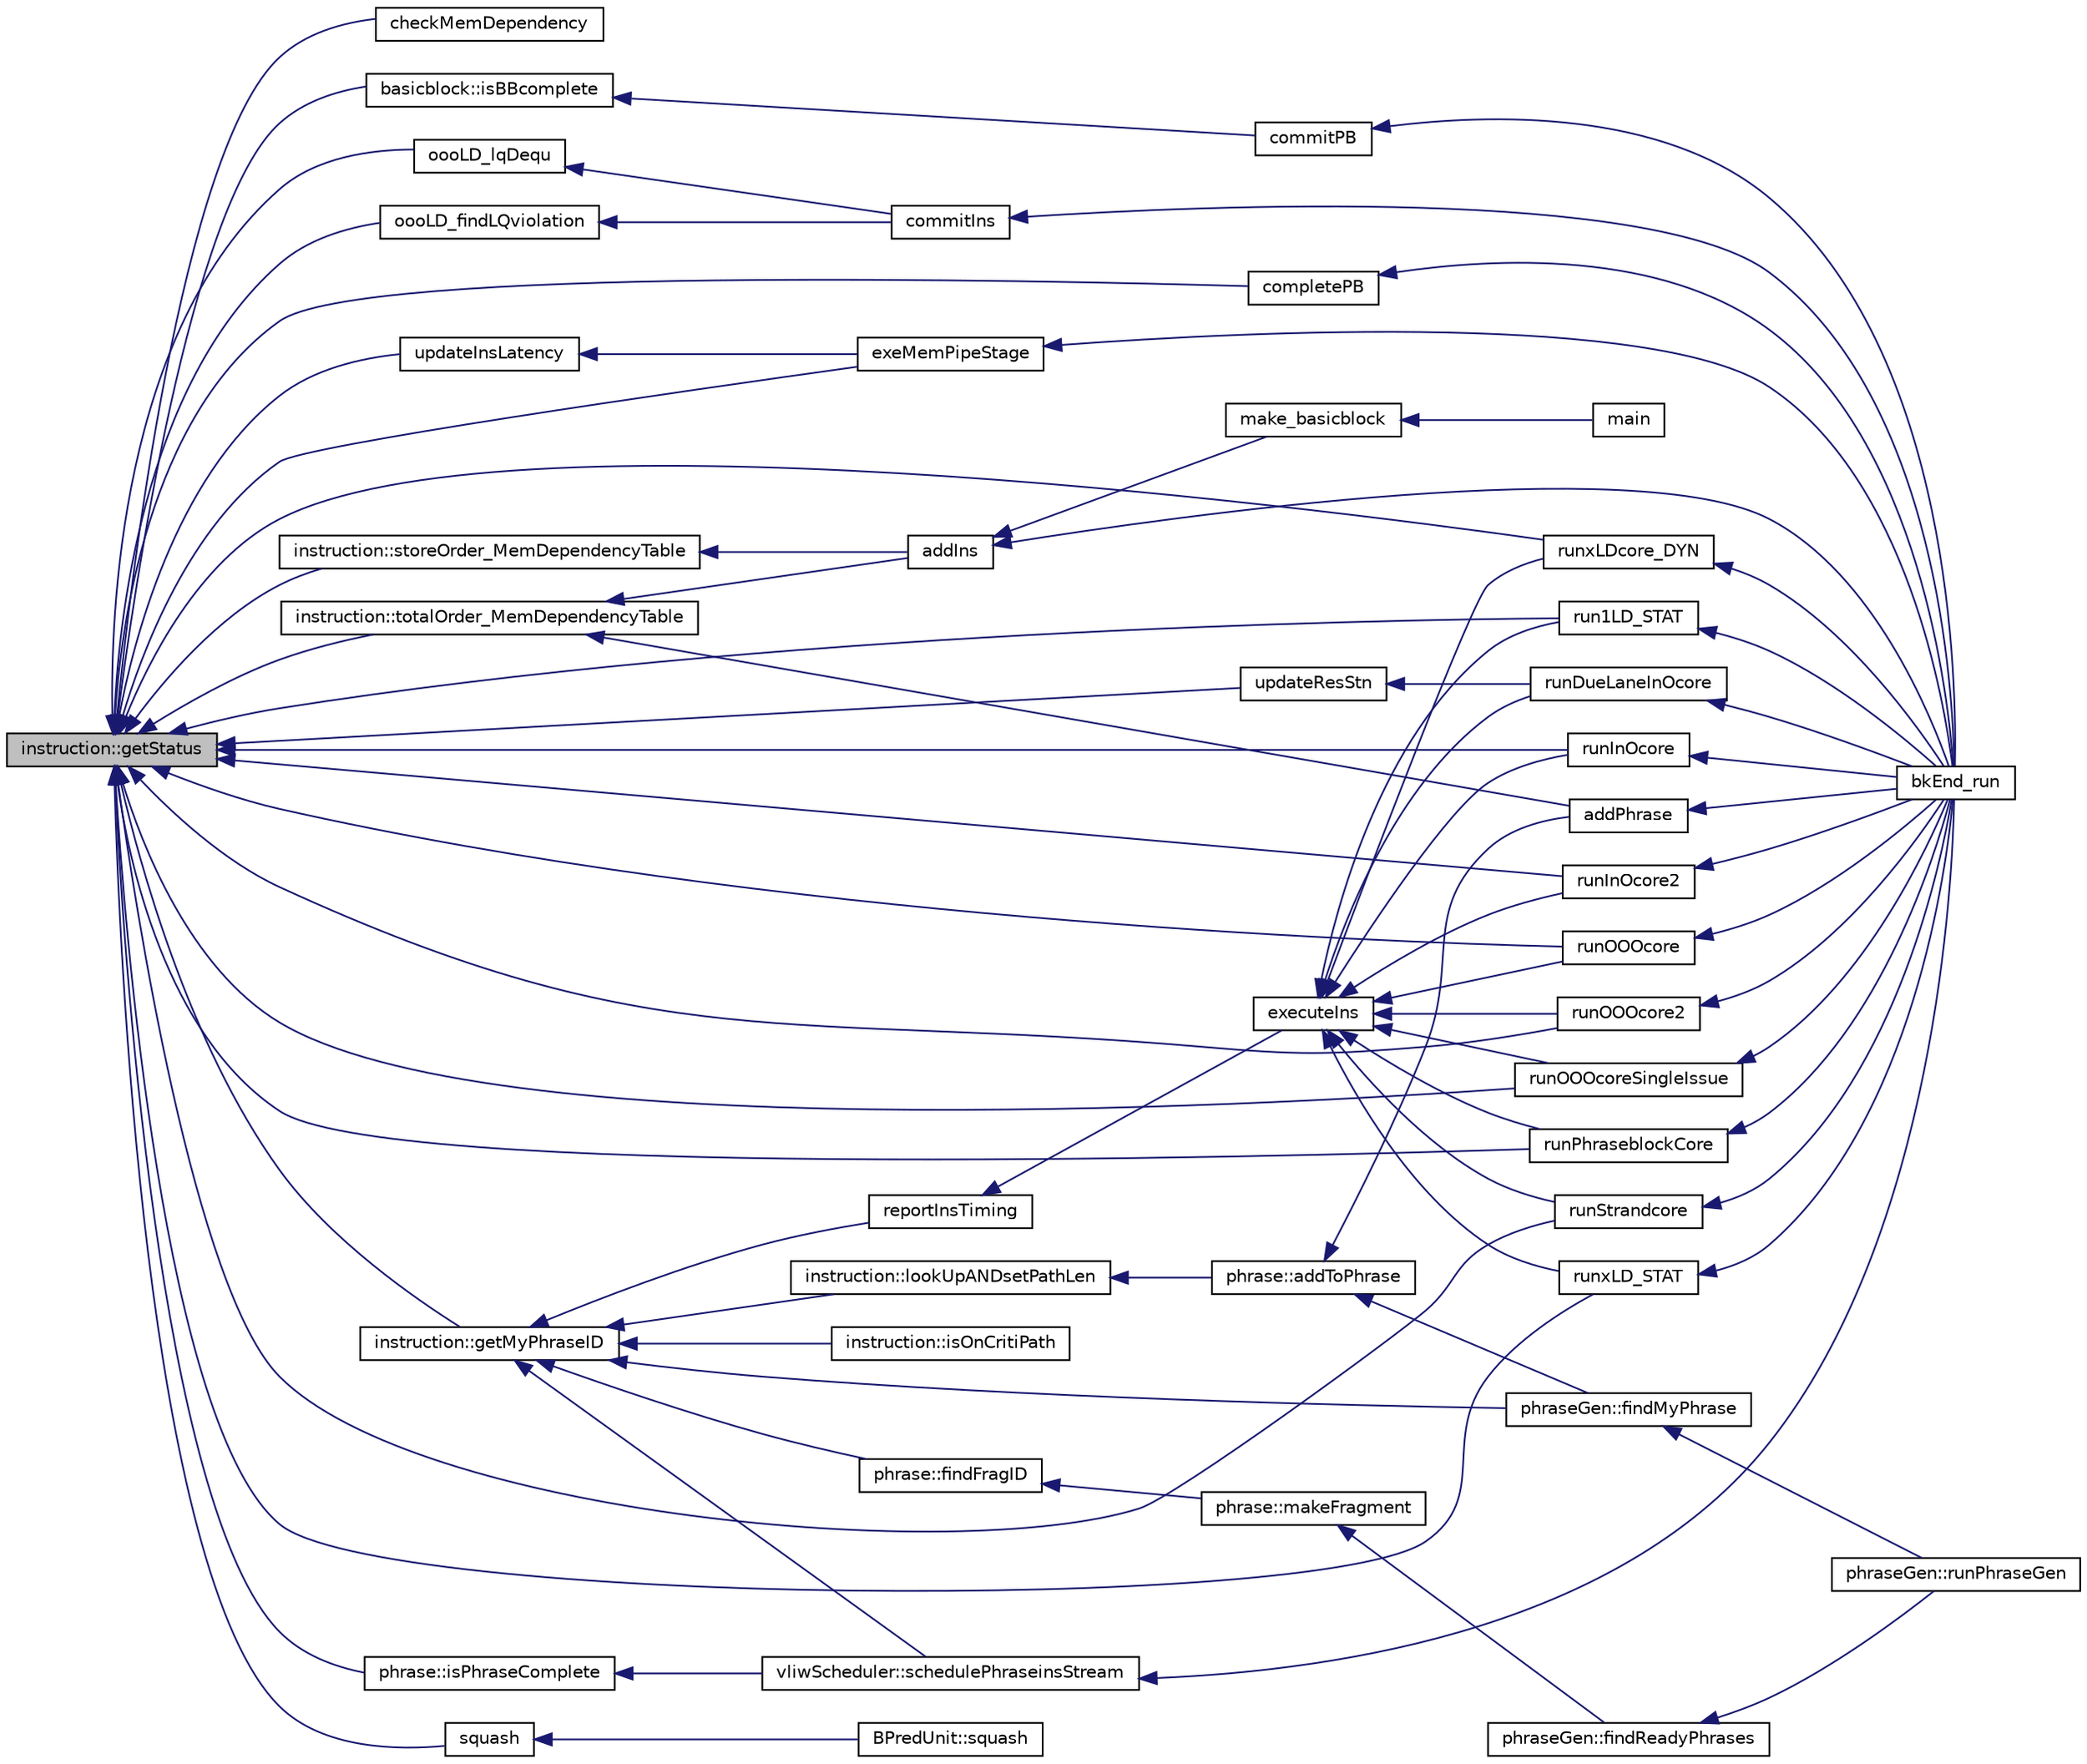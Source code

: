 digraph G
{
  edge [fontname="Helvetica",fontsize="10",labelfontname="Helvetica",labelfontsize="10"];
  node [fontname="Helvetica",fontsize="10",shape=record];
  rankdir=LR;
  Node1 [label="instruction::getStatus",height=0.2,width=0.4,color="black", fillcolor="grey75", style="filled" fontcolor="black"];
  Node1 -> Node2 [dir=back,color="midnightblue",fontsize="10",style="solid"];
  Node2 [label="checkMemDependency",height=0.2,width=0.4,color="black", fillcolor="white", style="filled",URL="$bkEnd_8cpp.html#ae0c892b61c0b3a005382554567c7eb51"];
  Node1 -> Node3 [dir=back,color="midnightblue",fontsize="10",style="solid"];
  Node3 [label="completePB",height=0.2,width=0.4,color="black", fillcolor="white", style="filled",URL="$bkEnd_8cpp.html#a968c90c4d8d2a7f34dcb172bfef57feb"];
  Node3 -> Node4 [dir=back,color="midnightblue",fontsize="10",style="solid"];
  Node4 [label="bkEnd_run",height=0.2,width=0.4,color="black", fillcolor="white", style="filled",URL="$bkEnd_8h.html#a0de885ce07273f37e162ecb0e63ec95d"];
  Node1 -> Node5 [dir=back,color="midnightblue",fontsize="10",style="solid"];
  Node5 [label="exeMemPipeStage",height=0.2,width=0.4,color="black", fillcolor="white", style="filled",URL="$bkEnd_8cpp.html#a184a478d12000544a380c7aa50a9894d"];
  Node5 -> Node4 [dir=back,color="midnightblue",fontsize="10",style="solid"];
  Node1 -> Node6 [dir=back,color="midnightblue",fontsize="10",style="solid"];
  Node6 [label="instruction::getMyPhraseID",height=0.2,width=0.4,color="black", fillcolor="white", style="filled",URL="$classinstruction.html#a5047f83c94ed37bcae844d295ba0e6e4"];
  Node6 -> Node7 [dir=back,color="midnightblue",fontsize="10",style="solid"];
  Node7 [label="phrase::findFragID",height=0.2,width=0.4,color="black", fillcolor="white", style="filled",URL="$classphrase.html#a9a8d1a98b5fce63230b715ca6ac281ef"];
  Node7 -> Node8 [dir=back,color="midnightblue",fontsize="10",style="solid"];
  Node8 [label="phrase::makeFragment",height=0.2,width=0.4,color="black", fillcolor="white", style="filled",URL="$classphrase.html#ad596b3bf1c197e53a509dc02f41957cd"];
  Node8 -> Node9 [dir=back,color="midnightblue",fontsize="10",style="solid"];
  Node9 [label="phraseGen::findReadyPhrases",height=0.2,width=0.4,color="black", fillcolor="white", style="filled",URL="$classphraseGen.html#ab1fd52686e66bea06bd08d7fc8a4eb23"];
  Node9 -> Node10 [dir=back,color="midnightblue",fontsize="10",style="solid"];
  Node10 [label="phraseGen::runPhraseGen",height=0.2,width=0.4,color="black", fillcolor="white", style="filled",URL="$classphraseGen.html#a27c8b0d81592bc45e7f25e9cb7a4d1c4"];
  Node6 -> Node11 [dir=back,color="midnightblue",fontsize="10",style="solid"];
  Node11 [label="phraseGen::findMyPhrase",height=0.2,width=0.4,color="black", fillcolor="white", style="filled",URL="$classphraseGen.html#a04d54cfe18dfef407499f3e6829c32d3"];
  Node11 -> Node10 [dir=back,color="midnightblue",fontsize="10",style="solid"];
  Node6 -> Node12 [dir=back,color="midnightblue",fontsize="10",style="solid"];
  Node12 [label="instruction::isOnCritiPath",height=0.2,width=0.4,color="black", fillcolor="white", style="filled",URL="$classinstruction.html#ae047caa60b7297cd7b07fa773003ba71"];
  Node6 -> Node13 [dir=back,color="midnightblue",fontsize="10",style="solid"];
  Node13 [label="instruction::lookUpANDsetPathLen",height=0.2,width=0.4,color="black", fillcolor="white", style="filled",URL="$classinstruction.html#aad7cdb8a4cb4aa3f6fa92ceba462a106"];
  Node13 -> Node14 [dir=back,color="midnightblue",fontsize="10",style="solid"];
  Node14 [label="phrase::addToPhrase",height=0.2,width=0.4,color="black", fillcolor="white", style="filled",URL="$classphrase.html#a747fdf8e7ac40b4bad71d20129ae0e73"];
  Node14 -> Node15 [dir=back,color="midnightblue",fontsize="10",style="solid"];
  Node15 [label="addPhrase",height=0.2,width=0.4,color="black", fillcolor="white", style="filled",URL="$bkEnd_8cpp.html#a73b0a124e04ab7ad583a8ad063d501c5"];
  Node15 -> Node4 [dir=back,color="midnightblue",fontsize="10",style="solid"];
  Node14 -> Node11 [dir=back,color="midnightblue",fontsize="10",style="solid"];
  Node6 -> Node16 [dir=back,color="midnightblue",fontsize="10",style="solid"];
  Node16 [label="reportInsTiming",height=0.2,width=0.4,color="black", fillcolor="white", style="filled",URL="$bkEnd_8cpp.html#a28571fa314c00095dc96822adb0dd144"];
  Node16 -> Node17 [dir=back,color="midnightblue",fontsize="10",style="solid"];
  Node17 [label="executeIns",height=0.2,width=0.4,color="black", fillcolor="white", style="filled",URL="$bkEnd_8cpp.html#a71f0f1c12b63efb040d2ab4a920e02d5"];
  Node17 -> Node18 [dir=back,color="midnightblue",fontsize="10",style="solid"];
  Node18 [label="run1LD_STAT",height=0.2,width=0.4,color="black", fillcolor="white", style="filled",URL="$bkEnd_8cpp.html#a97c39e40275c8b88452f484247c641e6"];
  Node18 -> Node4 [dir=back,color="midnightblue",fontsize="10",style="solid"];
  Node17 -> Node19 [dir=back,color="midnightblue",fontsize="10",style="solid"];
  Node19 [label="runDueLaneInOcore",height=0.2,width=0.4,color="black", fillcolor="white", style="filled",URL="$bkEnd_8cpp.html#ace2244168da67b24c25de5eeb8e324e7"];
  Node19 -> Node4 [dir=back,color="midnightblue",fontsize="10",style="solid"];
  Node17 -> Node20 [dir=back,color="midnightblue",fontsize="10",style="solid"];
  Node20 [label="runInOcore",height=0.2,width=0.4,color="black", fillcolor="white", style="filled",URL="$bkEnd_8cpp.html#a08f23b53db9ac916db6ee3b82c8a80a9"];
  Node20 -> Node4 [dir=back,color="midnightblue",fontsize="10",style="solid"];
  Node17 -> Node21 [dir=back,color="midnightblue",fontsize="10",style="solid"];
  Node21 [label="runInOcore2",height=0.2,width=0.4,color="black", fillcolor="white", style="filled",URL="$bkEnd_8cpp.html#ac12de6e25fc3f32a278fbc174b77bcf8"];
  Node21 -> Node4 [dir=back,color="midnightblue",fontsize="10",style="solid"];
  Node17 -> Node22 [dir=back,color="midnightblue",fontsize="10",style="solid"];
  Node22 [label="runOOOcore",height=0.2,width=0.4,color="black", fillcolor="white", style="filled",URL="$bkEnd_8cpp.html#a0048e706dd30cad67418041c870d1850"];
  Node22 -> Node4 [dir=back,color="midnightblue",fontsize="10",style="solid"];
  Node17 -> Node23 [dir=back,color="midnightblue",fontsize="10",style="solid"];
  Node23 [label="runOOOcore2",height=0.2,width=0.4,color="black", fillcolor="white", style="filled",URL="$bkEnd_8cpp.html#a1e86a57f718ccc5c785cb2f69e4eb150"];
  Node23 -> Node4 [dir=back,color="midnightblue",fontsize="10",style="solid"];
  Node17 -> Node24 [dir=back,color="midnightblue",fontsize="10",style="solid"];
  Node24 [label="runOOOcoreSingleIssue",height=0.2,width=0.4,color="black", fillcolor="white", style="filled",URL="$bkEnd_8cpp.html#a10447d26aeb9ab403590f64c71683174"];
  Node24 -> Node4 [dir=back,color="midnightblue",fontsize="10",style="solid"];
  Node17 -> Node25 [dir=back,color="midnightblue",fontsize="10",style="solid"];
  Node25 [label="runPhraseblockCore",height=0.2,width=0.4,color="black", fillcolor="white", style="filled",URL="$bkEnd_8cpp.html#a6ce7251cbd93290a7c6774649b96b166"];
  Node25 -> Node4 [dir=back,color="midnightblue",fontsize="10",style="solid"];
  Node17 -> Node26 [dir=back,color="midnightblue",fontsize="10",style="solid"];
  Node26 [label="runStrandcore",height=0.2,width=0.4,color="black", fillcolor="white", style="filled",URL="$bkEnd_8cpp.html#a72051851d4c12247aaab4ed481b9c2d1"];
  Node26 -> Node4 [dir=back,color="midnightblue",fontsize="10",style="solid"];
  Node17 -> Node27 [dir=back,color="midnightblue",fontsize="10",style="solid"];
  Node27 [label="runxLD_STAT",height=0.2,width=0.4,color="black", fillcolor="white", style="filled",URL="$bkEnd_8cpp.html#a63d6bd6a56d403ccb003d08d98681a3b"];
  Node27 -> Node4 [dir=back,color="midnightblue",fontsize="10",style="solid"];
  Node17 -> Node28 [dir=back,color="midnightblue",fontsize="10",style="solid"];
  Node28 [label="runxLDcore_DYN",height=0.2,width=0.4,color="black", fillcolor="white", style="filled",URL="$bkEnd_8cpp.html#a00dd14f5dbcba28599ade0a3d5c47091"];
  Node28 -> Node4 [dir=back,color="midnightblue",fontsize="10",style="solid"];
  Node6 -> Node29 [dir=back,color="midnightblue",fontsize="10",style="solid"];
  Node29 [label="vliwScheduler::schedulePhraseinsStream",height=0.2,width=0.4,color="black", fillcolor="white", style="filled",URL="$classvliwScheduler.html#a5abce2c71dce559d07f8f5de8f04c146"];
  Node29 -> Node4 [dir=back,color="midnightblue",fontsize="10",style="solid"];
  Node1 -> Node30 [dir=back,color="midnightblue",fontsize="10",style="solid"];
  Node30 [label="basicblock::isBBcomplete",height=0.2,width=0.4,color="black", fillcolor="white", style="filled",URL="$classbasicblock.html#aa3e4afae3ad78659454d5747931ee455"];
  Node30 -> Node31 [dir=back,color="midnightblue",fontsize="10",style="solid"];
  Node31 [label="commitPB",height=0.2,width=0.4,color="black", fillcolor="white", style="filled",URL="$bkEnd_8cpp.html#a2fbac5556ee437e9fab920fdc6eecce2"];
  Node31 -> Node4 [dir=back,color="midnightblue",fontsize="10",style="solid"];
  Node1 -> Node32 [dir=back,color="midnightblue",fontsize="10",style="solid"];
  Node32 [label="phrase::isPhraseComplete",height=0.2,width=0.4,color="black", fillcolor="white", style="filled",URL="$classphrase.html#abaa9a85aff76b4528ca69371729111be"];
  Node32 -> Node29 [dir=back,color="midnightblue",fontsize="10",style="solid"];
  Node1 -> Node33 [dir=back,color="midnightblue",fontsize="10",style="solid"];
  Node33 [label="oooLD_findLQviolation",height=0.2,width=0.4,color="black", fillcolor="white", style="filled",URL="$oooLD__lsq__ctrl_8h.html#a6e4b07233a71c09de9b5a3bf754b1c54"];
  Node33 -> Node34 [dir=back,color="midnightblue",fontsize="10",style="solid"];
  Node34 [label="commitIns",height=0.2,width=0.4,color="black", fillcolor="white", style="filled",URL="$bkEnd_8cpp.html#a55d405fd16809cc233376112b4527f0b"];
  Node34 -> Node4 [dir=back,color="midnightblue",fontsize="10",style="solid"];
  Node1 -> Node35 [dir=back,color="midnightblue",fontsize="10",style="solid"];
  Node35 [label="oooLD_lqDequ",height=0.2,width=0.4,color="black", fillcolor="white", style="filled",URL="$oooLD__lsq__ctrl_8h.html#adf82a4db2ba1adbcfcc9beaf0d922026"];
  Node35 -> Node34 [dir=back,color="midnightblue",fontsize="10",style="solid"];
  Node1 -> Node18 [dir=back,color="midnightblue",fontsize="10",style="solid"];
  Node1 -> Node20 [dir=back,color="midnightblue",fontsize="10",style="solid"];
  Node1 -> Node21 [dir=back,color="midnightblue",fontsize="10",style="solid"];
  Node1 -> Node22 [dir=back,color="midnightblue",fontsize="10",style="solid"];
  Node1 -> Node23 [dir=back,color="midnightblue",fontsize="10",style="solid"];
  Node1 -> Node24 [dir=back,color="midnightblue",fontsize="10",style="solid"];
  Node1 -> Node25 [dir=back,color="midnightblue",fontsize="10",style="solid"];
  Node1 -> Node26 [dir=back,color="midnightblue",fontsize="10",style="solid"];
  Node1 -> Node27 [dir=back,color="midnightblue",fontsize="10",style="solid"];
  Node1 -> Node28 [dir=back,color="midnightblue",fontsize="10",style="solid"];
  Node1 -> Node36 [dir=back,color="midnightblue",fontsize="10",style="solid"];
  Node36 [label="squash",height=0.2,width=0.4,color="black", fillcolor="white", style="filled",URL="$bkEnd_8cpp.html#ab66b103fb7f2942ca9fd5379cf47893f"];
  Node36 -> Node37 [dir=back,color="midnightblue",fontsize="10",style="solid"];
  Node37 [label="BPredUnit::squash",height=0.2,width=0.4,color="black", fillcolor="white", style="filled",URL="$classBPredUnit.html#a78e6f48f8a11db90daab850527d48aa7"];
  Node1 -> Node38 [dir=back,color="midnightblue",fontsize="10",style="solid"];
  Node38 [label="instruction::storeOrder_MemDependencyTable",height=0.2,width=0.4,color="black", fillcolor="white", style="filled",URL="$classinstruction.html#ab817675ba27852b024c813bb5387b058"];
  Node38 -> Node39 [dir=back,color="midnightblue",fontsize="10",style="solid"];
  Node39 [label="addIns",height=0.2,width=0.4,color="black", fillcolor="white", style="filled",URL="$bkEnd_8cpp.html#a699e911f02cc068558e37f3496d086ce"];
  Node39 -> Node4 [dir=back,color="midnightblue",fontsize="10",style="solid"];
  Node39 -> Node40 [dir=back,color="midnightblue",fontsize="10",style="solid"];
  Node40 [label="make_basicblock",height=0.2,width=0.4,color="black", fillcolor="white", style="filled",URL="$make__basicblock_8cpp.html#a765669fc41b8885a39c1ec0df0df96ca"];
  Node40 -> Node41 [dir=back,color="midnightblue",fontsize="10",style="solid"];
  Node41 [label="main",height=0.2,width=0.4,color="black", fillcolor="white", style="filled",URL="$main_8cpp.html#a0ddf1224851353fc92bfbff6f499fa97"];
  Node1 -> Node42 [dir=back,color="midnightblue",fontsize="10",style="solid"];
  Node42 [label="instruction::totalOrder_MemDependencyTable",height=0.2,width=0.4,color="black", fillcolor="white", style="filled",URL="$classinstruction.html#a939213a50cdd3a5e31f6d543d5408b15"];
  Node42 -> Node39 [dir=back,color="midnightblue",fontsize="10",style="solid"];
  Node42 -> Node15 [dir=back,color="midnightblue",fontsize="10",style="solid"];
  Node1 -> Node43 [dir=back,color="midnightblue",fontsize="10",style="solid"];
  Node43 [label="updateInsLatency",height=0.2,width=0.4,color="black", fillcolor="white", style="filled",URL="$bkEnd_8cpp.html#a40f88a65aa975103ceb5a3ca6cbab13f"];
  Node43 -> Node5 [dir=back,color="midnightblue",fontsize="10",style="solid"];
  Node1 -> Node44 [dir=back,color="midnightblue",fontsize="10",style="solid"];
  Node44 [label="updateResStn",height=0.2,width=0.4,color="black", fillcolor="white", style="filled",URL="$bkEnd_8cpp.html#a95df5d21c6f8468a37ead48e9bf899c7"];
  Node44 -> Node19 [dir=back,color="midnightblue",fontsize="10",style="solid"];
}
